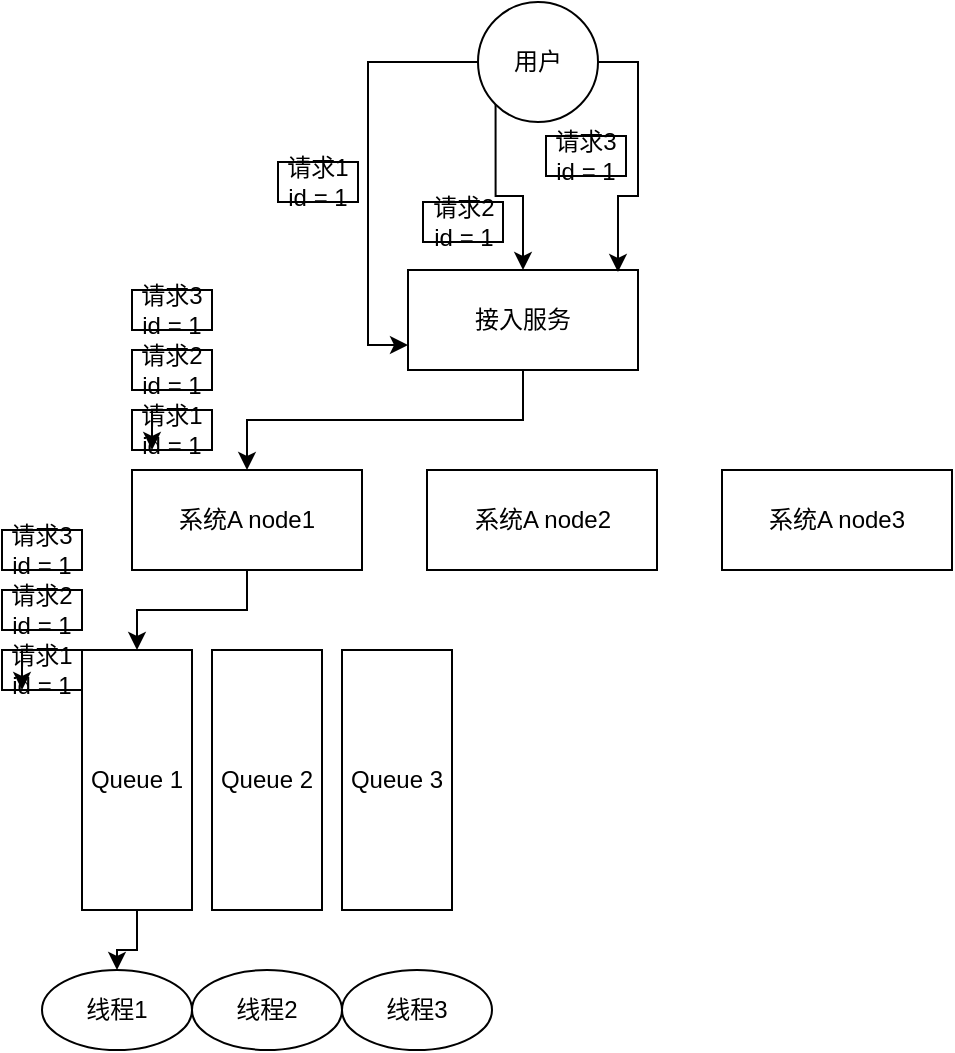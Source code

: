 <mxfile version="13.1.3">
    <diagram id="6hGFLwfOUW9BJ-s0fimq" name="Page-1">
        <mxGraphModel dx="1075" dy="680" grid="0" gridSize="10" guides="1" tooltips="1" connect="1" arrows="1" fold="1" page="0" pageScale="1" pageWidth="827" pageHeight="1169" math="0" shadow="0">
            <root>
                <mxCell id="0"/>
                <mxCell id="1" parent="0"/>
                <mxCell id="19" style="edgeStyle=orthogonalEdgeStyle;rounded=0;orthogonalLoop=1;jettySize=auto;html=1;exitX=0.5;exitY=1;exitDx=0;exitDy=0;" edge="1" parent="1" source="3" target="16">
                    <mxGeometry relative="1" as="geometry"/>
                </mxCell>
                <mxCell id="3" value="接入服务" style="rounded=0;whiteSpace=wrap;html=1;" vertex="1" parent="1">
                    <mxGeometry x="245" y="164" width="115" height="50" as="geometry"/>
                </mxCell>
                <mxCell id="9" style="edgeStyle=orthogonalEdgeStyle;rounded=0;orthogonalLoop=1;jettySize=auto;html=1;exitX=0;exitY=1;exitDx=0;exitDy=0;" edge="1" parent="1" source="4" target="3">
                    <mxGeometry relative="1" as="geometry"/>
                </mxCell>
                <mxCell id="38" style="edgeStyle=orthogonalEdgeStyle;rounded=0;orthogonalLoop=1;jettySize=auto;html=1;exitX=1;exitY=0.5;exitDx=0;exitDy=0;entryX=0.913;entryY=0.02;entryDx=0;entryDy=0;entryPerimeter=0;" edge="1" parent="1" source="4" target="3">
                    <mxGeometry relative="1" as="geometry"/>
                </mxCell>
                <mxCell id="39" style="edgeStyle=orthogonalEdgeStyle;rounded=0;orthogonalLoop=1;jettySize=auto;html=1;exitX=0;exitY=0.5;exitDx=0;exitDy=0;entryX=0;entryY=0.75;entryDx=0;entryDy=0;" edge="1" parent="1" source="4" target="3">
                    <mxGeometry relative="1" as="geometry"/>
                </mxCell>
                <mxCell id="4" value="用户" style="ellipse;whiteSpace=wrap;html=1;aspect=fixed;" vertex="1" parent="1">
                    <mxGeometry x="280" y="30" width="60" height="60" as="geometry"/>
                </mxCell>
                <mxCell id="12" value="请求1&lt;br&gt;id = 1" style="text;html=1;strokeColor=#000000;fillColor=none;align=center;verticalAlign=middle;whiteSpace=wrap;rounded=0;" vertex="1" parent="1">
                    <mxGeometry x="180" y="110" width="40" height="20" as="geometry"/>
                </mxCell>
                <mxCell id="13" value="请求2&lt;br&gt;id = 1" style="text;html=1;strokeColor=#000000;fillColor=none;align=center;verticalAlign=middle;whiteSpace=wrap;rounded=0;" vertex="1" parent="1">
                    <mxGeometry x="252.5" y="130" width="40" height="20" as="geometry"/>
                </mxCell>
                <mxCell id="15" value="请求3&lt;br&gt;id = 1" style="text;html=1;strokeColor=#000000;fillColor=none;align=center;verticalAlign=middle;whiteSpace=wrap;rounded=0;" vertex="1" parent="1">
                    <mxGeometry x="314" y="97" width="40" height="20" as="geometry"/>
                </mxCell>
                <mxCell id="29" style="edgeStyle=orthogonalEdgeStyle;rounded=0;orthogonalLoop=1;jettySize=auto;html=1;exitX=0.5;exitY=1;exitDx=0;exitDy=0;entryX=0.5;entryY=0;entryDx=0;entryDy=0;" edge="1" parent="1" source="16" target="26">
                    <mxGeometry relative="1" as="geometry"/>
                </mxCell>
                <mxCell id="16" value="系统A node1" style="rounded=0;whiteSpace=wrap;html=1;" vertex="1" parent="1">
                    <mxGeometry x="107" y="264" width="115" height="50" as="geometry"/>
                </mxCell>
                <mxCell id="17" value="系统A node2" style="rounded=0;whiteSpace=wrap;html=1;" vertex="1" parent="1">
                    <mxGeometry x="254.5" y="264" width="115" height="50" as="geometry"/>
                </mxCell>
                <mxCell id="18" value="系统A node3" style="rounded=0;whiteSpace=wrap;html=1;" vertex="1" parent="1">
                    <mxGeometry x="402" y="264" width="115" height="50" as="geometry"/>
                </mxCell>
                <mxCell id="20" value="请求1&lt;br&gt;id = 1" style="text;html=1;strokeColor=#000000;fillColor=none;align=center;verticalAlign=middle;whiteSpace=wrap;rounded=0;" vertex="1" parent="1">
                    <mxGeometry x="107" y="234" width="40" height="20" as="geometry"/>
                </mxCell>
                <mxCell id="21" style="edgeStyle=orthogonalEdgeStyle;rounded=0;orthogonalLoop=1;jettySize=auto;html=1;exitX=0.5;exitY=0;exitDx=0;exitDy=0;entryX=0.25;entryY=1;entryDx=0;entryDy=0;" edge="1" parent="1" source="20" target="20">
                    <mxGeometry relative="1" as="geometry"/>
                </mxCell>
                <mxCell id="24" value="请求2&lt;br&gt;id = 1" style="text;html=1;strokeColor=#000000;fillColor=none;align=center;verticalAlign=middle;whiteSpace=wrap;rounded=0;" vertex="1" parent="1">
                    <mxGeometry x="107" y="204" width="40" height="20" as="geometry"/>
                </mxCell>
                <mxCell id="25" value="请求3&lt;br&gt;id = 1" style="text;html=1;strokeColor=#000000;fillColor=none;align=center;verticalAlign=middle;whiteSpace=wrap;rounded=0;" vertex="1" parent="1">
                    <mxGeometry x="107" y="174" width="40" height="20" as="geometry"/>
                </mxCell>
                <mxCell id="37" style="edgeStyle=orthogonalEdgeStyle;rounded=0;orthogonalLoop=1;jettySize=auto;html=1;exitX=0.5;exitY=1;exitDx=0;exitDy=0;" edge="1" parent="1" source="26" target="34">
                    <mxGeometry relative="1" as="geometry"/>
                </mxCell>
                <mxCell id="26" value="Queue 1" style="rounded=0;whiteSpace=wrap;html=1;strokeColor=#000000;" vertex="1" parent="1">
                    <mxGeometry x="82" y="354" width="55" height="130" as="geometry"/>
                </mxCell>
                <mxCell id="27" value="Queue 2" style="rounded=0;whiteSpace=wrap;html=1;strokeColor=#000000;" vertex="1" parent="1">
                    <mxGeometry x="147" y="354" width="55" height="130" as="geometry"/>
                </mxCell>
                <mxCell id="28" value="Queue 3" style="rounded=0;whiteSpace=wrap;html=1;strokeColor=#000000;" vertex="1" parent="1">
                    <mxGeometry x="212" y="354" width="55" height="130" as="geometry"/>
                </mxCell>
                <mxCell id="30" value="请求1&lt;br&gt;id = 1" style="text;html=1;strokeColor=#000000;fillColor=none;align=center;verticalAlign=middle;whiteSpace=wrap;rounded=0;" vertex="1" parent="1">
                    <mxGeometry x="42" y="354" width="40" height="20" as="geometry"/>
                </mxCell>
                <mxCell id="31" style="edgeStyle=orthogonalEdgeStyle;rounded=0;orthogonalLoop=1;jettySize=auto;html=1;exitX=0.5;exitY=0;exitDx=0;exitDy=0;entryX=0.25;entryY=1;entryDx=0;entryDy=0;" edge="1" source="30" target="30" parent="1">
                    <mxGeometry relative="1" as="geometry"/>
                </mxCell>
                <mxCell id="32" value="请求2&lt;br&gt;id = 1" style="text;html=1;strokeColor=#000000;fillColor=none;align=center;verticalAlign=middle;whiteSpace=wrap;rounded=0;" vertex="1" parent="1">
                    <mxGeometry x="42" y="324" width="40" height="20" as="geometry"/>
                </mxCell>
                <mxCell id="33" value="请求3&lt;br&gt;id = 1" style="text;html=1;strokeColor=#000000;fillColor=none;align=center;verticalAlign=middle;whiteSpace=wrap;rounded=0;" vertex="1" parent="1">
                    <mxGeometry x="42" y="294" width="40" height="20" as="geometry"/>
                </mxCell>
                <mxCell id="34" value="线程1" style="ellipse;whiteSpace=wrap;html=1;strokeColor=#000000;" vertex="1" parent="1">
                    <mxGeometry x="62" y="514" width="75" height="40" as="geometry"/>
                </mxCell>
                <mxCell id="35" value="线程2" style="ellipse;whiteSpace=wrap;html=1;strokeColor=#000000;" vertex="1" parent="1">
                    <mxGeometry x="137" y="514" width="75" height="40" as="geometry"/>
                </mxCell>
                <mxCell id="36" value="线程3" style="ellipse;whiteSpace=wrap;html=1;strokeColor=#000000;" vertex="1" parent="1">
                    <mxGeometry x="212" y="514" width="75" height="40" as="geometry"/>
                </mxCell>
            </root>
        </mxGraphModel>
    </diagram>
</mxfile>